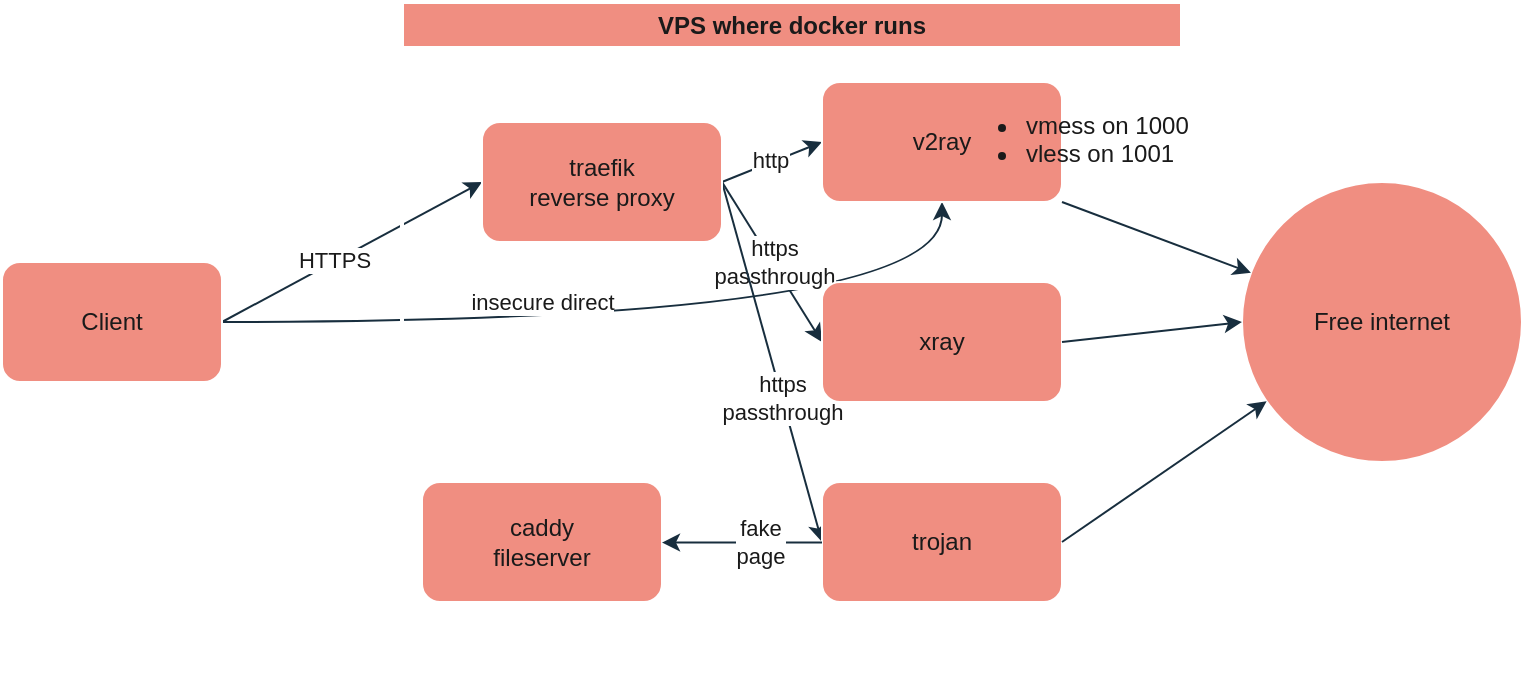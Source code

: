 <mxfile version="21.6.3" type="device">
  <diagram name="Page-1" id="oaHCI2nBaW9kDjWaiiDu">
    <mxGraphModel dx="1394" dy="766" grid="1" gridSize="10" guides="1" tooltips="1" connect="1" arrows="1" fold="1" page="1" pageScale="1" pageWidth="850" pageHeight="1100" math="0" shadow="0">
      <root>
        <mxCell id="0" />
        <mxCell id="1" parent="0" />
        <mxCell id="I0X88GumID9TczSKeF2H-11" style="rounded=0;orthogonalLoop=1;jettySize=auto;html=1;exitX=1;exitY=0.5;exitDx=0;exitDy=0;entryX=0;entryY=0.5;entryDx=0;entryDy=0;strokeColor=#182E3E;fontColor=#1A1A1A;" edge="1" parent="1" source="I0X88GumID9TczSKeF2H-1" target="I0X88GumID9TczSKeF2H-3">
          <mxGeometry relative="1" as="geometry" />
        </mxCell>
        <mxCell id="I0X88GumID9TczSKeF2H-12" value="HTTPS" style="edgeLabel;html=1;align=center;verticalAlign=middle;resizable=0;points=[];fontColor=#1A1A1A;" vertex="1" connectable="0" parent="I0X88GumID9TczSKeF2H-11">
          <mxGeometry x="-0.133" y="1" relative="1" as="geometry">
            <mxPoint as="offset" />
          </mxGeometry>
        </mxCell>
        <mxCell id="I0X88GumID9TczSKeF2H-33" style="edgeStyle=orthogonalEdgeStyle;rounded=0;orthogonalLoop=1;jettySize=auto;html=1;strokeColor=#182E3E;fontColor=#1A1A1A;curved=1;" edge="1" parent="1" source="I0X88GumID9TczSKeF2H-1" target="I0X88GumID9TczSKeF2H-4">
          <mxGeometry relative="1" as="geometry" />
        </mxCell>
        <mxCell id="I0X88GumID9TczSKeF2H-34" value="insecure direct" style="edgeLabel;html=1;align=center;verticalAlign=middle;resizable=0;points=[];fontColor=#1A1A1A;" vertex="1" connectable="0" parent="I0X88GumID9TczSKeF2H-33">
          <mxGeometry x="-0.355" y="5" relative="1" as="geometry">
            <mxPoint x="24" y="-5" as="offset" />
          </mxGeometry>
        </mxCell>
        <mxCell id="I0X88GumID9TczSKeF2H-1" value="Client" style="rounded=1;whiteSpace=wrap;html=1;labelBackgroundColor=none;fillColor=#F08E81;strokeColor=#FFFFFF;fontColor=#1A1A1A;" vertex="1" parent="1">
          <mxGeometry x="80" y="170" width="110" height="60" as="geometry" />
        </mxCell>
        <mxCell id="I0X88GumID9TczSKeF2H-2" value="VPS where docker runs" style="swimlane;whiteSpace=wrap;html=1;strokeColor=#FFFFFF;fontColor=#1A1A1A;fillColor=#F08E81;strokeWidth=2;perimeterSpacing=2;" vertex="1" parent="1">
          <mxGeometry x="280" y="40" width="390" height="340" as="geometry" />
        </mxCell>
        <mxCell id="I0X88GumID9TczSKeF2H-13" style="rounded=0;orthogonalLoop=1;jettySize=auto;html=1;exitX=1;exitY=0.5;exitDx=0;exitDy=0;entryX=0;entryY=0.5;entryDx=0;entryDy=0;strokeColor=#182E3E;fontColor=#1A1A1A;" edge="1" parent="I0X88GumID9TczSKeF2H-2" source="I0X88GumID9TczSKeF2H-3" target="I0X88GumID9TczSKeF2H-4">
          <mxGeometry relative="1" as="geometry" />
        </mxCell>
        <mxCell id="I0X88GumID9TczSKeF2H-14" value="http" style="edgeLabel;html=1;align=center;verticalAlign=middle;resizable=0;points=[];fontColor=#1A1A1A;" vertex="1" connectable="0" parent="I0X88GumID9TczSKeF2H-13">
          <mxGeometry x="-0.007" y="2" relative="1" as="geometry">
            <mxPoint as="offset" />
          </mxGeometry>
        </mxCell>
        <mxCell id="I0X88GumID9TczSKeF2H-16" style="rounded=0;orthogonalLoop=1;jettySize=auto;html=1;exitX=1;exitY=0.5;exitDx=0;exitDy=0;entryX=0;entryY=0.5;entryDx=0;entryDy=0;strokeColor=#182E3E;fontColor=#1A1A1A;" edge="1" parent="I0X88GumID9TczSKeF2H-2" source="I0X88GumID9TczSKeF2H-3" target="I0X88GumID9TczSKeF2H-5">
          <mxGeometry relative="1" as="geometry" />
        </mxCell>
        <mxCell id="I0X88GumID9TczSKeF2H-17" value="https&lt;br&gt;passthrough" style="edgeLabel;html=1;align=center;verticalAlign=middle;resizable=0;points=[];fontColor=#1A1A1A;" vertex="1" connectable="0" parent="I0X88GumID9TczSKeF2H-16">
          <mxGeometry x="-0.018" y="1" relative="1" as="geometry">
            <mxPoint y="1" as="offset" />
          </mxGeometry>
        </mxCell>
        <mxCell id="I0X88GumID9TczSKeF2H-18" style="rounded=0;orthogonalLoop=1;jettySize=auto;html=1;entryX=0;entryY=0.5;entryDx=0;entryDy=0;strokeColor=#182E3E;fontColor=#1A1A1A;exitX=1;exitY=0.5;exitDx=0;exitDy=0;" edge="1" parent="I0X88GumID9TczSKeF2H-2" source="I0X88GumID9TczSKeF2H-3" target="I0X88GumID9TczSKeF2H-7">
          <mxGeometry relative="1" as="geometry" />
        </mxCell>
        <mxCell id="I0X88GumID9TczSKeF2H-20" value="https&lt;br&gt;passthrough" style="edgeLabel;html=1;align=center;verticalAlign=middle;resizable=0;points=[];fontColor=#1A1A1A;" vertex="1" connectable="0" parent="I0X88GumID9TczSKeF2H-18">
          <mxGeometry x="0.192" relative="1" as="geometry">
            <mxPoint as="offset" />
          </mxGeometry>
        </mxCell>
        <mxCell id="I0X88GumID9TczSKeF2H-3" value="traefik &lt;br&gt;reverse proxy" style="rounded=1;whiteSpace=wrap;html=1;strokeColor=#FFFFFF;fontColor=#1A1A1A;fillColor=#F08E81;" vertex="1" parent="I0X88GumID9TczSKeF2H-2">
          <mxGeometry x="40" y="60" width="120" height="60" as="geometry" />
        </mxCell>
        <mxCell id="I0X88GumID9TczSKeF2H-4" value="v2ray" style="rounded=1;whiteSpace=wrap;html=1;strokeColor=#FFFFFF;fontColor=#1A1A1A;fillColor=#F08E81;align=center;" vertex="1" parent="I0X88GumID9TczSKeF2H-2">
          <mxGeometry x="210" y="40" width="120" height="60" as="geometry" />
        </mxCell>
        <mxCell id="I0X88GumID9TczSKeF2H-5" value="xray" style="rounded=1;whiteSpace=wrap;html=1;strokeColor=#FFFFFF;fontColor=#1A1A1A;fillColor=#F08E81;" vertex="1" parent="I0X88GumID9TczSKeF2H-2">
          <mxGeometry x="210" y="140" width="120" height="60" as="geometry" />
        </mxCell>
        <mxCell id="I0X88GumID9TczSKeF2H-7" value="trojan" style="rounded=1;whiteSpace=wrap;html=1;strokeColor=#FFFFFF;fontColor=#1A1A1A;fillColor=#F08E81;" vertex="1" parent="I0X88GumID9TczSKeF2H-2">
          <mxGeometry x="210" y="240" width="120" height="60" as="geometry" />
        </mxCell>
        <mxCell id="I0X88GumID9TczSKeF2H-15" value="&lt;ul&gt;&lt;li&gt;vmess on 1000&lt;/li&gt;&lt;li&gt;&lt;span style=&quot;background-color: initial;&quot;&gt;vless on 1001&lt;/span&gt;&lt;br&gt;&lt;/li&gt;&lt;/ul&gt;" style="text;strokeColor=none;fillColor=none;html=1;whiteSpace=wrap;verticalAlign=middle;overflow=hidden;fontColor=#1A1A1A;" vertex="1" parent="I0X88GumID9TczSKeF2H-2">
          <mxGeometry x="270" y="40" width="140" height="50" as="geometry" />
        </mxCell>
        <mxCell id="I0X88GumID9TczSKeF2H-21" value="caddy&lt;br&gt;fileserver" style="rounded=1;whiteSpace=wrap;html=1;strokeColor=#FFFFFF;fontColor=#1A1A1A;fillColor=#F08E81;" vertex="1" parent="I0X88GumID9TczSKeF2H-2">
          <mxGeometry x="10" y="240" width="120" height="60" as="geometry" />
        </mxCell>
        <mxCell id="I0X88GumID9TczSKeF2H-22" value="" style="edgeStyle=orthogonalEdgeStyle;rounded=0;orthogonalLoop=1;jettySize=auto;html=1;strokeColor=#182E3E;fontColor=#1A1A1A;" edge="1" parent="I0X88GumID9TczSKeF2H-2">
          <mxGeometry relative="1" as="geometry">
            <mxPoint x="210" y="270.26" as="sourcePoint" />
            <mxPoint x="130" y="270.26" as="targetPoint" />
          </mxGeometry>
        </mxCell>
        <mxCell id="I0X88GumID9TczSKeF2H-23" value="fake&lt;br&gt;page" style="edgeLabel;html=1;align=center;verticalAlign=middle;resizable=0;points=[];fontColor=#1A1A1A;" vertex="1" connectable="0" parent="I0X88GumID9TczSKeF2H-22">
          <mxGeometry x="-0.209" y="-1" relative="1" as="geometry">
            <mxPoint as="offset" />
          </mxGeometry>
        </mxCell>
        <mxCell id="I0X88GumID9TczSKeF2H-9" value="Free internet" style="ellipse;whiteSpace=wrap;html=1;aspect=fixed;strokeColor=#FFFFFF;fontColor=#1A1A1A;fillColor=#F08E81;" vertex="1" parent="1">
          <mxGeometry x="700" y="130" width="140" height="140" as="geometry" />
        </mxCell>
        <mxCell id="I0X88GumID9TczSKeF2H-25" style="rounded=0;orthogonalLoop=1;jettySize=auto;html=1;exitX=1;exitY=1;exitDx=0;exitDy=0;strokeColor=#182E3E;fontColor=#1A1A1A;" edge="1" parent="1" source="I0X88GumID9TczSKeF2H-4" target="I0X88GumID9TczSKeF2H-9">
          <mxGeometry relative="1" as="geometry" />
        </mxCell>
        <mxCell id="I0X88GumID9TczSKeF2H-26" style="rounded=0;orthogonalLoop=1;jettySize=auto;html=1;exitX=1;exitY=0.5;exitDx=0;exitDy=0;entryX=0;entryY=0.5;entryDx=0;entryDy=0;strokeColor=#182E3E;fontColor=#1A1A1A;" edge="1" parent="1" source="I0X88GumID9TczSKeF2H-5" target="I0X88GumID9TczSKeF2H-9">
          <mxGeometry relative="1" as="geometry" />
        </mxCell>
        <mxCell id="I0X88GumID9TczSKeF2H-27" style="rounded=0;orthogonalLoop=1;jettySize=auto;html=1;exitX=1;exitY=0.5;exitDx=0;exitDy=0;strokeColor=#182E3E;fontColor=#1A1A1A;" edge="1" parent="1" source="I0X88GumID9TczSKeF2H-7" target="I0X88GumID9TczSKeF2H-9">
          <mxGeometry relative="1" as="geometry" />
        </mxCell>
      </root>
    </mxGraphModel>
  </diagram>
</mxfile>
